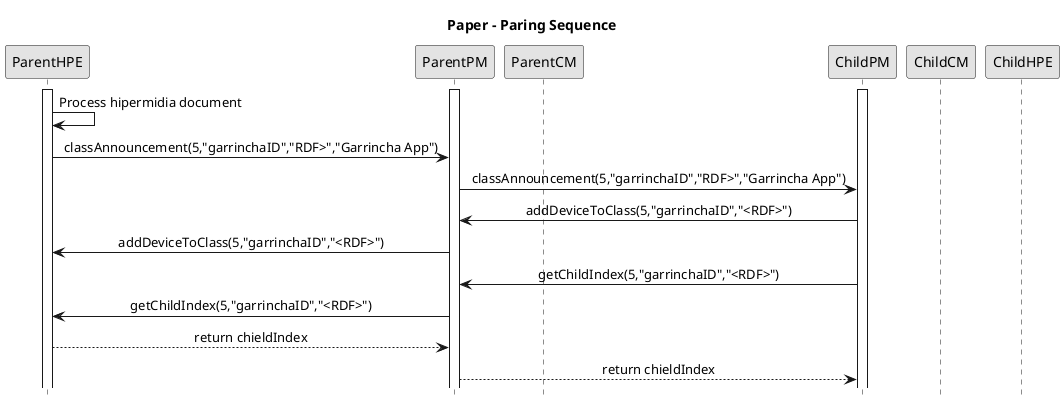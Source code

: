 '====================Begining PLANTUML params====================
@startuml
hide footbox
skinparam monochrome true
skinparam sequenceMessageAlign center

participant ParentHPE
participant ParentPM
participant ParentCM
participant ChildPM
participant ChildCM
participant ChildHPE

'====================Paper - Paring and handling classes variables Sequence====================
title Paper - Paring Sequence
activate ParentHPE
activate ParentPM
activate ChildPM
ParentHPE->ParentHPE: Process hipermidia document
ParentHPE->ParentPM: classAnnouncement(5,"garrinchaID","RDF>","Garrincha App")
ParentPM->ChildPM: classAnnouncement(5,"garrinchaID","RDF>","Garrincha App")
ChildPM->ParentPM: addDeviceToClass(5,"garrinchaID","<RDF>")
ParentPM->ParentHPE: addDeviceToClass(5,"garrinchaID","<RDF>")
ChildPM->ParentPM: getChildIndex(5,"garrinchaID","<RDF>")
ParentPM->ParentHPE: getChildIndex(5,"garrinchaID","<RDF>")
ParentHPE-->ParentPM: return chieldIndex
ParentPM-->ChildPM: return chieldIndex

'====================Ending PLANTUML params====================
@enduml